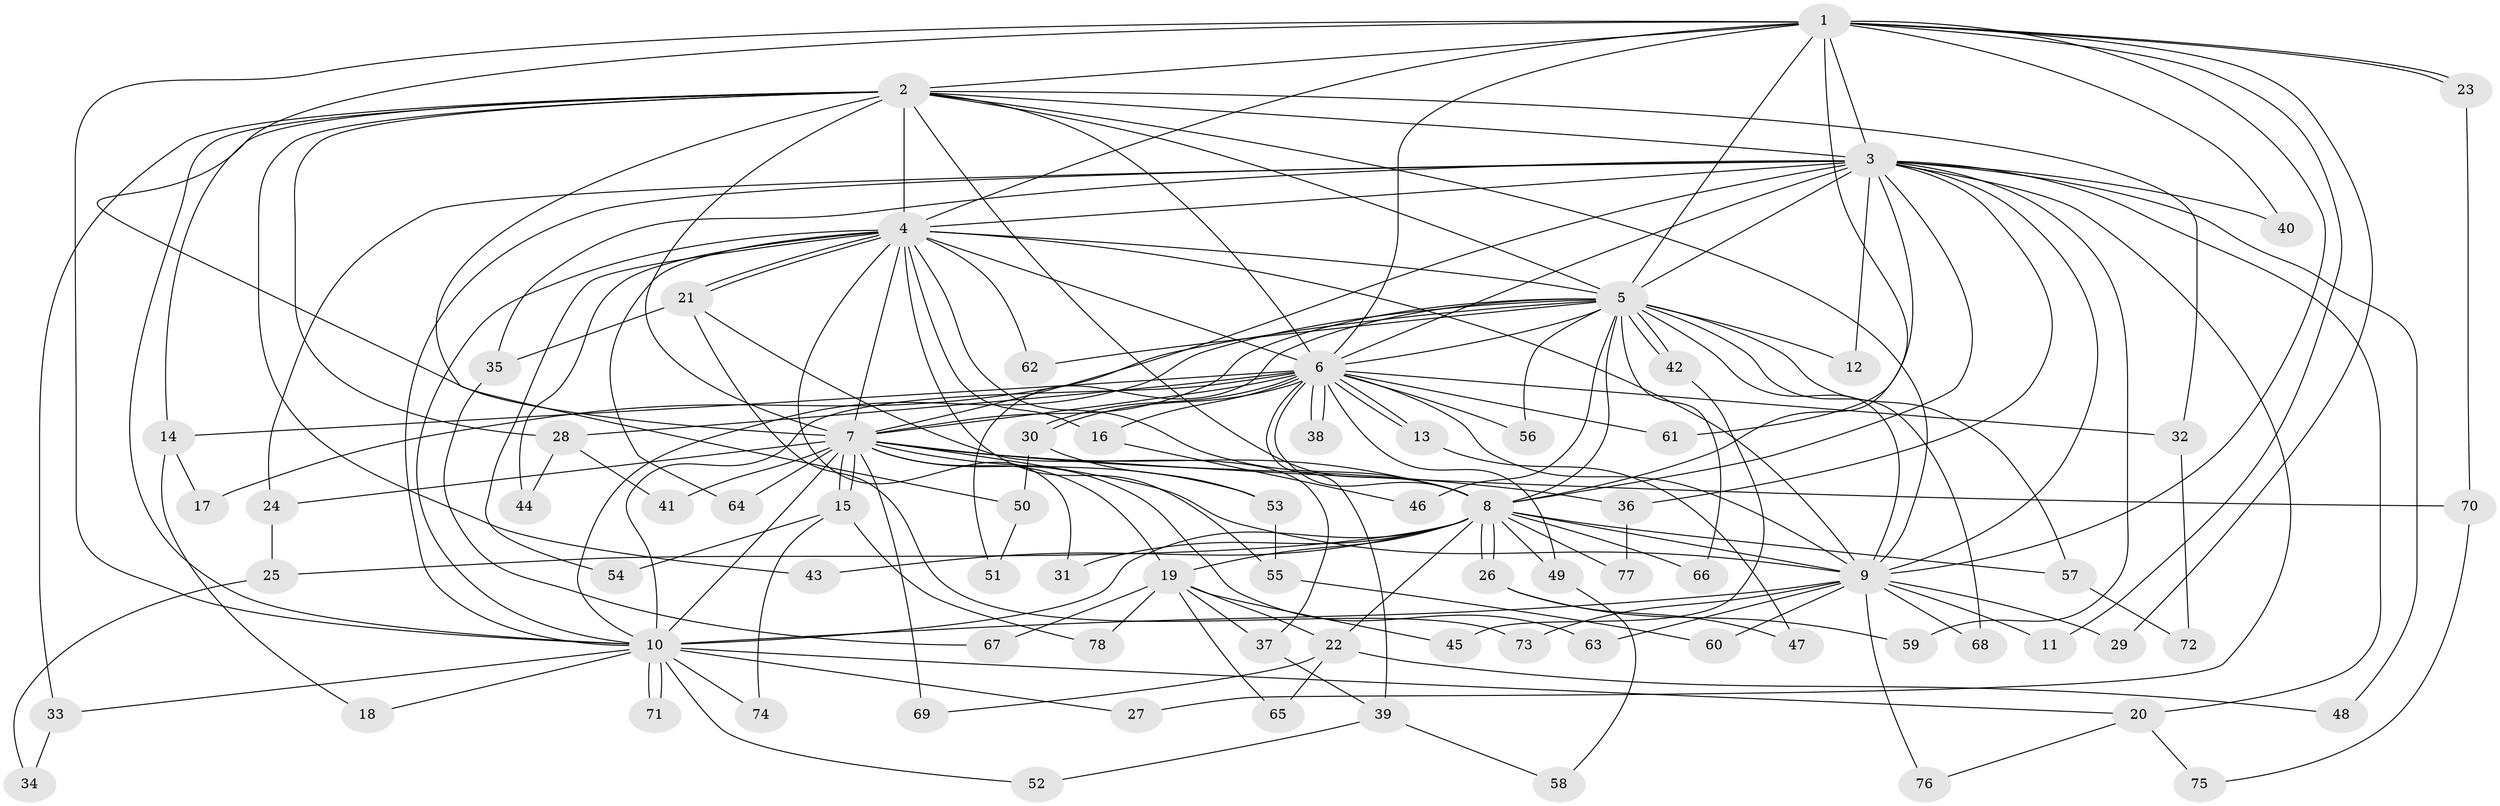 // Generated by graph-tools (version 1.1) at 2025/44/03/09/25 04:44:18]
// undirected, 78 vertices, 181 edges
graph export_dot {
graph [start="1"]
  node [color=gray90,style=filled];
  1;
  2;
  3;
  4;
  5;
  6;
  7;
  8;
  9;
  10;
  11;
  12;
  13;
  14;
  15;
  16;
  17;
  18;
  19;
  20;
  21;
  22;
  23;
  24;
  25;
  26;
  27;
  28;
  29;
  30;
  31;
  32;
  33;
  34;
  35;
  36;
  37;
  38;
  39;
  40;
  41;
  42;
  43;
  44;
  45;
  46;
  47;
  48;
  49;
  50;
  51;
  52;
  53;
  54;
  55;
  56;
  57;
  58;
  59;
  60;
  61;
  62;
  63;
  64;
  65;
  66;
  67;
  68;
  69;
  70;
  71;
  72;
  73;
  74;
  75;
  76;
  77;
  78;
  1 -- 2;
  1 -- 3;
  1 -- 4;
  1 -- 5;
  1 -- 6;
  1 -- 7;
  1 -- 8;
  1 -- 9;
  1 -- 10;
  1 -- 11;
  1 -- 23;
  1 -- 23;
  1 -- 29;
  1 -- 40;
  2 -- 3;
  2 -- 4;
  2 -- 5;
  2 -- 6;
  2 -- 7;
  2 -- 8;
  2 -- 9;
  2 -- 10;
  2 -- 14;
  2 -- 28;
  2 -- 32;
  2 -- 33;
  2 -- 43;
  2 -- 50;
  3 -- 4;
  3 -- 5;
  3 -- 6;
  3 -- 7;
  3 -- 8;
  3 -- 9;
  3 -- 10;
  3 -- 12;
  3 -- 20;
  3 -- 24;
  3 -- 27;
  3 -- 35;
  3 -- 36;
  3 -- 40;
  3 -- 48;
  3 -- 59;
  3 -- 61;
  4 -- 5;
  4 -- 6;
  4 -- 7;
  4 -- 8;
  4 -- 9;
  4 -- 10;
  4 -- 16;
  4 -- 21;
  4 -- 21;
  4 -- 31;
  4 -- 44;
  4 -- 54;
  4 -- 55;
  4 -- 62;
  4 -- 64;
  5 -- 6;
  5 -- 7;
  5 -- 8;
  5 -- 9;
  5 -- 10;
  5 -- 12;
  5 -- 17;
  5 -- 42;
  5 -- 42;
  5 -- 46;
  5 -- 51;
  5 -- 56;
  5 -- 57;
  5 -- 62;
  5 -- 66;
  5 -- 68;
  6 -- 7;
  6 -- 8;
  6 -- 9;
  6 -- 10;
  6 -- 13;
  6 -- 13;
  6 -- 14;
  6 -- 16;
  6 -- 28;
  6 -- 30;
  6 -- 30;
  6 -- 32;
  6 -- 38;
  6 -- 38;
  6 -- 39;
  6 -- 49;
  6 -- 56;
  6 -- 61;
  7 -- 8;
  7 -- 9;
  7 -- 10;
  7 -- 15;
  7 -- 15;
  7 -- 19;
  7 -- 24;
  7 -- 36;
  7 -- 41;
  7 -- 53;
  7 -- 63;
  7 -- 64;
  7 -- 69;
  7 -- 70;
  8 -- 9;
  8 -- 10;
  8 -- 19;
  8 -- 22;
  8 -- 25;
  8 -- 26;
  8 -- 26;
  8 -- 31;
  8 -- 43;
  8 -- 49;
  8 -- 57;
  8 -- 66;
  8 -- 77;
  9 -- 10;
  9 -- 11;
  9 -- 29;
  9 -- 60;
  9 -- 63;
  9 -- 68;
  9 -- 73;
  9 -- 76;
  10 -- 18;
  10 -- 20;
  10 -- 27;
  10 -- 33;
  10 -- 52;
  10 -- 71;
  10 -- 71;
  10 -- 74;
  13 -- 47;
  14 -- 17;
  14 -- 18;
  15 -- 54;
  15 -- 74;
  15 -- 78;
  16 -- 46;
  19 -- 22;
  19 -- 37;
  19 -- 45;
  19 -- 65;
  19 -- 67;
  19 -- 78;
  20 -- 75;
  20 -- 76;
  21 -- 35;
  21 -- 37;
  21 -- 73;
  22 -- 48;
  22 -- 65;
  22 -- 69;
  23 -- 70;
  24 -- 25;
  25 -- 34;
  26 -- 47;
  26 -- 59;
  28 -- 41;
  28 -- 44;
  30 -- 50;
  30 -- 53;
  32 -- 72;
  33 -- 34;
  35 -- 67;
  36 -- 77;
  37 -- 39;
  39 -- 52;
  39 -- 58;
  42 -- 45;
  49 -- 58;
  50 -- 51;
  53 -- 55;
  55 -- 60;
  57 -- 72;
  70 -- 75;
}
